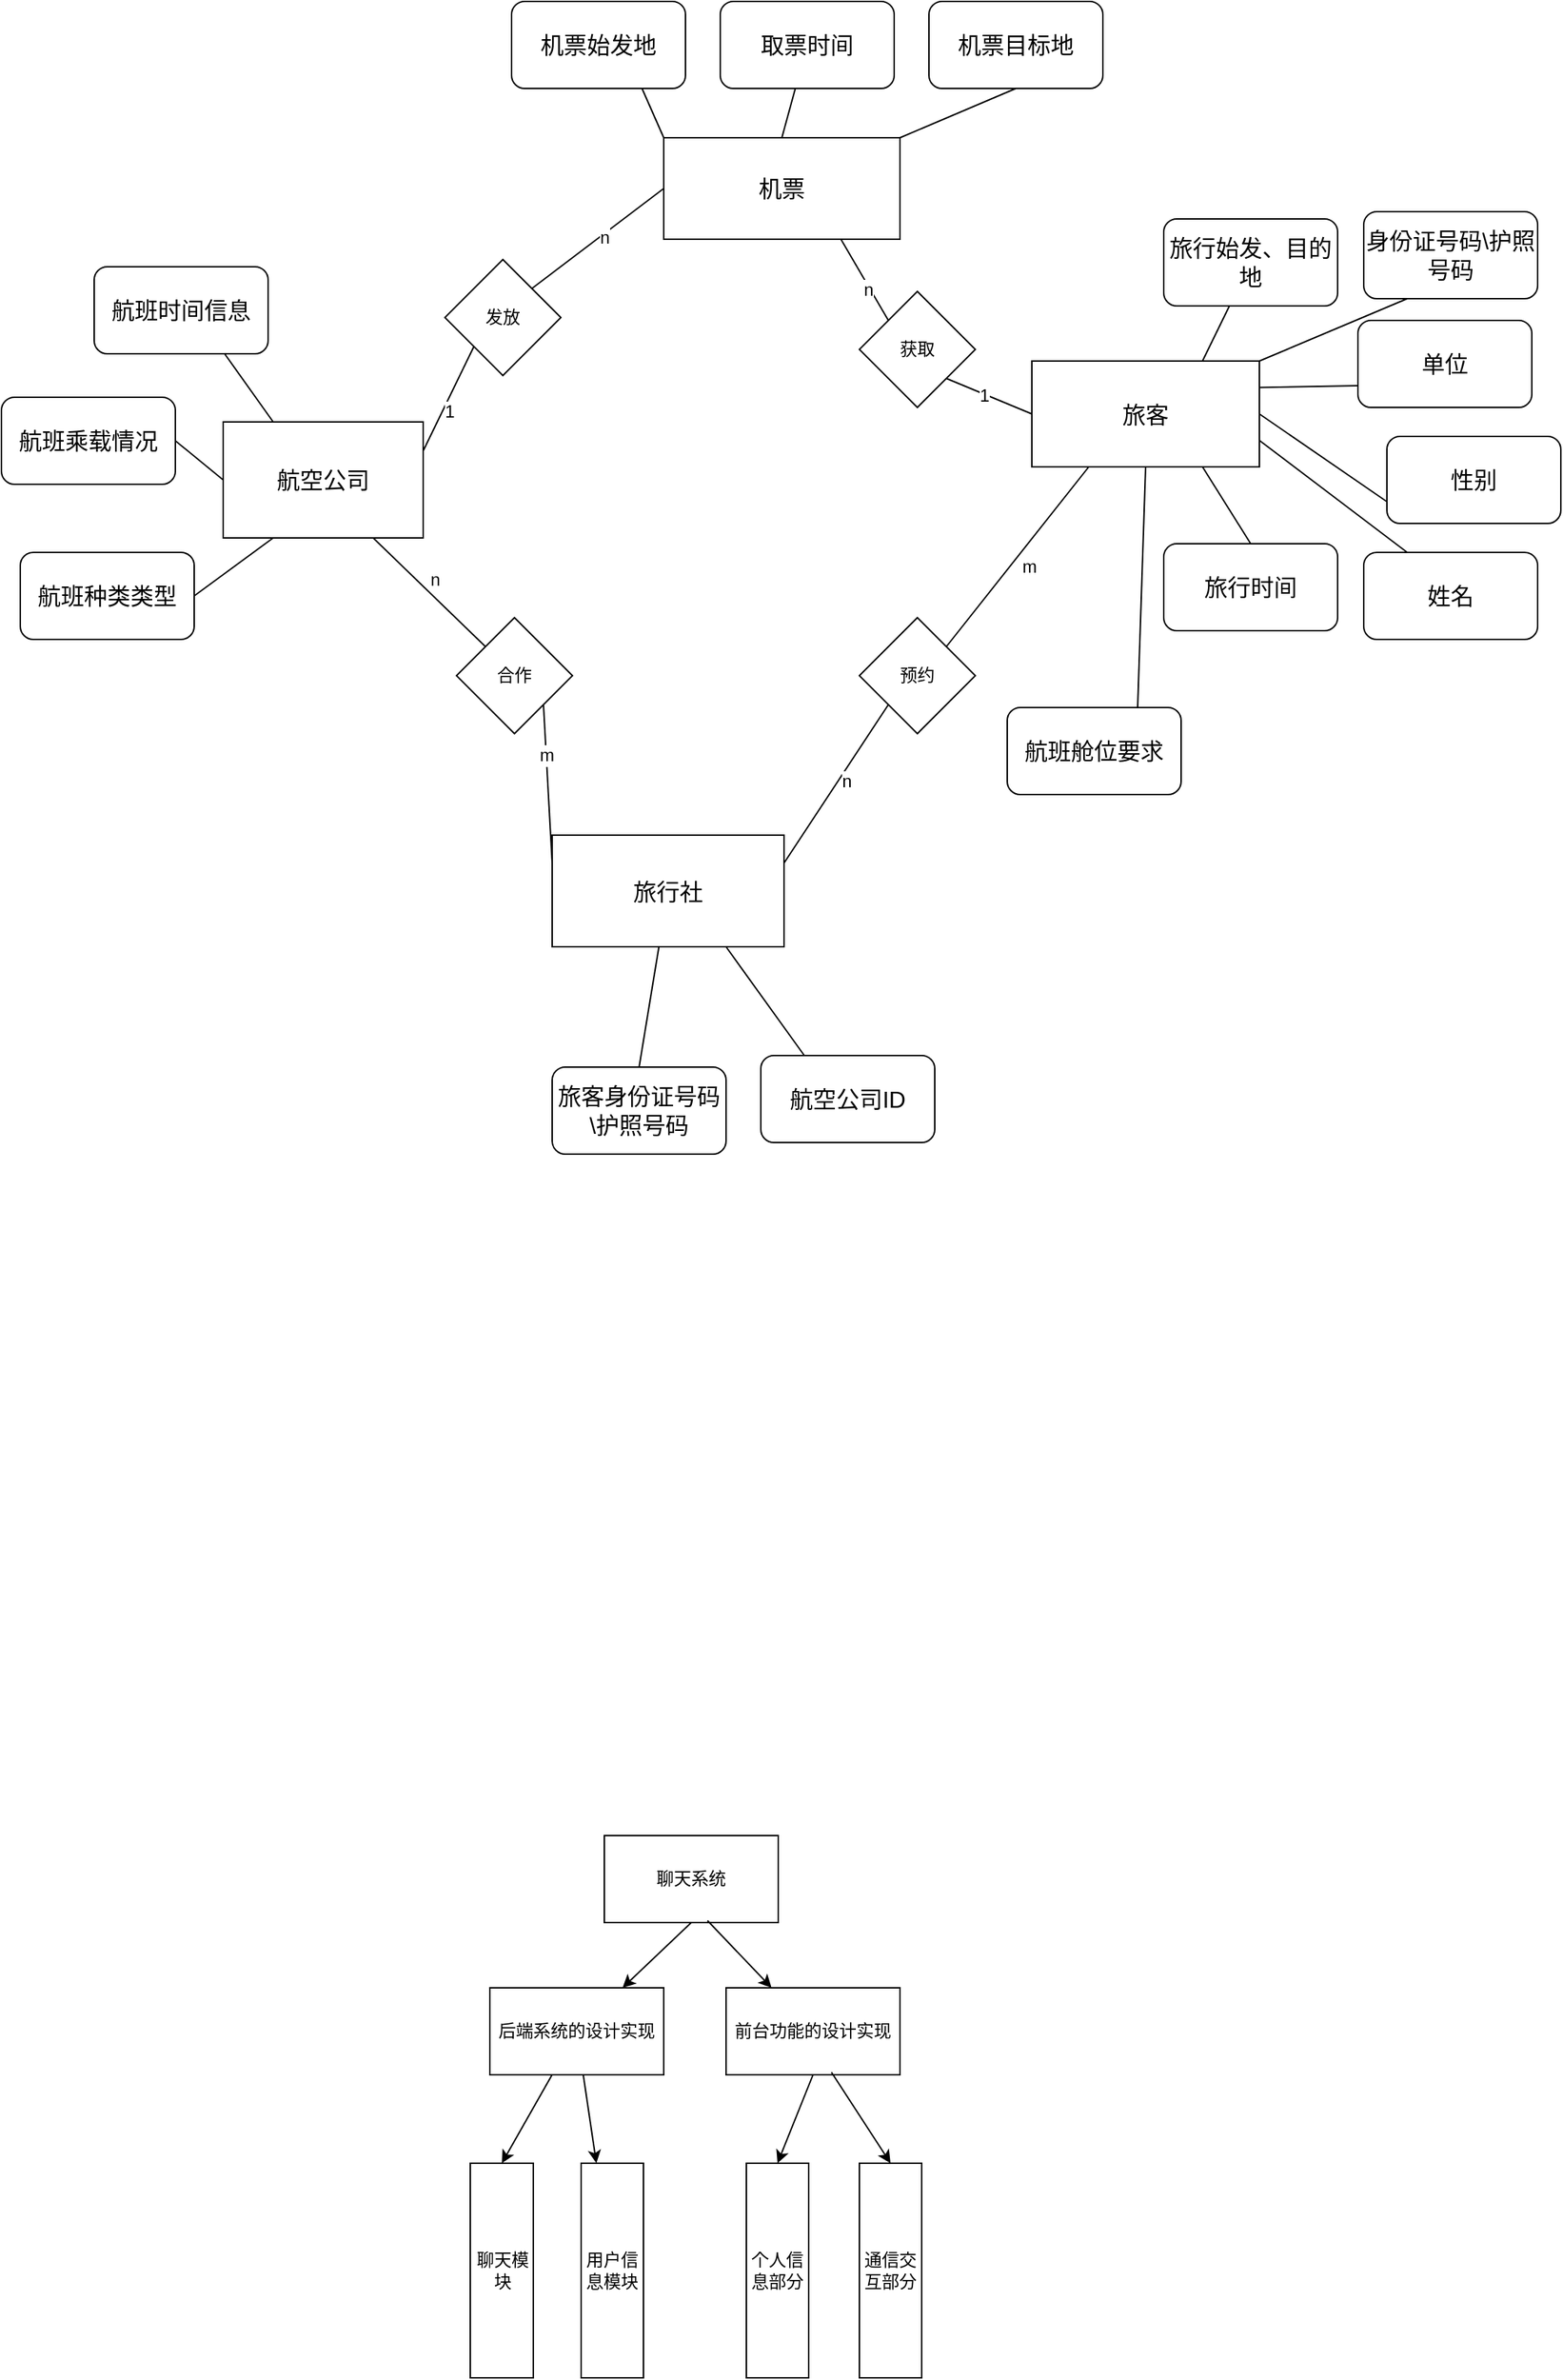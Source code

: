 <mxfile version="22.1.11" type="github">
  <diagram name="第 1 页" id="J9b0VNGqW8nlc3exwsYa">
    <mxGraphModel dx="1508" dy="962" grid="0" gridSize="10" guides="1" tooltips="1" connect="1" arrows="1" fold="1" page="0" pageScale="1" pageWidth="827" pageHeight="1169" math="0" shadow="0">
      <root>
        <mxCell id="0" />
        <mxCell id="1" parent="0" />
        <mxCell id="tT6sZGOT1jFUcfGtjuIX-1" value="机票" style="rounded=0;whiteSpace=wrap;html=1;fontSize=16;" parent="1" vertex="1">
          <mxGeometry x="250" y="-130" width="163" height="70" as="geometry" />
        </mxCell>
        <mxCell id="tT6sZGOT1jFUcfGtjuIX-2" value="航空公司" style="rounded=0;whiteSpace=wrap;html=1;fontSize=16;" parent="1" vertex="1">
          <mxGeometry x="-54" y="66" width="138" height="80" as="geometry" />
        </mxCell>
        <mxCell id="tT6sZGOT1jFUcfGtjuIX-3" value="旅客" style="rounded=0;whiteSpace=wrap;html=1;fontSize=16;" parent="1" vertex="1">
          <mxGeometry x="504" y="24" width="157" height="73" as="geometry" />
        </mxCell>
        <mxCell id="zt9PHbkF3N_yUjnzBhMu-3" value="取票时间" style="rounded=1;whiteSpace=wrap;html=1;fontSize=16;" parent="1" vertex="1">
          <mxGeometry x="289" y="-224" width="120" height="60" as="geometry" />
        </mxCell>
        <mxCell id="zt9PHbkF3N_yUjnzBhMu-6" value="身份证号码\护照号码" style="rounded=1;whiteSpace=wrap;html=1;fontSize=16;" parent="1" vertex="1">
          <mxGeometry x="733" y="-79" width="120" height="60" as="geometry" />
        </mxCell>
        <mxCell id="zt9PHbkF3N_yUjnzBhMu-7" value="单位" style="rounded=1;whiteSpace=wrap;html=1;fontSize=16;" parent="1" vertex="1">
          <mxGeometry x="729" y="-4" width="120" height="60" as="geometry" />
        </mxCell>
        <mxCell id="zt9PHbkF3N_yUjnzBhMu-11" value="性别" style="rounded=1;whiteSpace=wrap;html=1;fontSize=16;" parent="1" vertex="1">
          <mxGeometry x="749" y="76" width="120" height="60" as="geometry" />
        </mxCell>
        <mxCell id="zt9PHbkF3N_yUjnzBhMu-12" value="姓名" style="rounded=1;whiteSpace=wrap;html=1;fontSize=16;" parent="1" vertex="1">
          <mxGeometry x="733" y="156" width="120" height="60" as="geometry" />
        </mxCell>
        <mxCell id="zt9PHbkF3N_yUjnzBhMu-14" value="旅行时间" style="rounded=1;whiteSpace=wrap;html=1;fontSize=16;" parent="1" vertex="1">
          <mxGeometry x="595" y="150" width="120" height="60" as="geometry" />
        </mxCell>
        <mxCell id="zt9PHbkF3N_yUjnzBhMu-15" value="航班舱位要求" style="rounded=1;whiteSpace=wrap;html=1;fontSize=16;" parent="1" vertex="1">
          <mxGeometry x="487" y="263" width="120" height="60" as="geometry" />
        </mxCell>
        <mxCell id="zt9PHbkF3N_yUjnzBhMu-16" value="旅行始发、目的地" style="rounded=1;whiteSpace=wrap;html=1;fontSize=16;" parent="1" vertex="1">
          <mxGeometry x="595" y="-74" width="120" height="60" as="geometry" />
        </mxCell>
        <mxCell id="zt9PHbkF3N_yUjnzBhMu-25" value="" style="endArrow=none;html=1;rounded=0;fontSize=12;startSize=8;endSize=8;curved=1;entryX=0.5;entryY=1;entryDx=0;entryDy=0;exitX=0.75;exitY=0;exitDx=0;exitDy=0;" parent="1" source="zt9PHbkF3N_yUjnzBhMu-15" target="tT6sZGOT1jFUcfGtjuIX-3" edge="1">
          <mxGeometry width="50" height="50" relative="1" as="geometry">
            <mxPoint x="440" y="123" as="sourcePoint" />
            <mxPoint x="490" y="73" as="targetPoint" />
          </mxGeometry>
        </mxCell>
        <mxCell id="zt9PHbkF3N_yUjnzBhMu-26" value="" style="endArrow=none;html=1;rounded=0;fontSize=12;startSize=8;endSize=8;curved=1;entryX=0.75;entryY=1;entryDx=0;entryDy=0;exitX=0.5;exitY=0;exitDx=0;exitDy=0;" parent="1" source="zt9PHbkF3N_yUjnzBhMu-14" target="tT6sZGOT1jFUcfGtjuIX-3" edge="1">
          <mxGeometry width="50" height="50" relative="1" as="geometry">
            <mxPoint x="635" y="318" as="sourcePoint" />
            <mxPoint x="685" y="268" as="targetPoint" />
          </mxGeometry>
        </mxCell>
        <mxCell id="zt9PHbkF3N_yUjnzBhMu-27" value="" style="endArrow=none;html=1;rounded=0;fontSize=12;startSize=8;endSize=8;curved=1;entryX=1;entryY=0.75;entryDx=0;entryDy=0;exitX=0.25;exitY=0;exitDx=0;exitDy=0;" parent="1" source="zt9PHbkF3N_yUjnzBhMu-12" target="tT6sZGOT1jFUcfGtjuIX-3" edge="1">
          <mxGeometry width="50" height="50" relative="1" as="geometry">
            <mxPoint x="627" y="358" as="sourcePoint" />
            <mxPoint x="677" y="308" as="targetPoint" />
          </mxGeometry>
        </mxCell>
        <mxCell id="zt9PHbkF3N_yUjnzBhMu-28" value="" style="endArrow=none;html=1;rounded=0;fontSize=12;startSize=8;endSize=8;curved=1;entryX=1;entryY=0.5;entryDx=0;entryDy=0;exitX=0;exitY=0.75;exitDx=0;exitDy=0;" parent="1" source="zt9PHbkF3N_yUjnzBhMu-11" target="tT6sZGOT1jFUcfGtjuIX-3" edge="1">
          <mxGeometry width="50" height="50" relative="1" as="geometry">
            <mxPoint x="539" y="453" as="sourcePoint" />
            <mxPoint x="589" y="403" as="targetPoint" />
          </mxGeometry>
        </mxCell>
        <mxCell id="zt9PHbkF3N_yUjnzBhMu-29" value="" style="endArrow=none;html=1;rounded=0;fontSize=12;startSize=8;endSize=8;curved=1;entryX=1;entryY=0.25;entryDx=0;entryDy=0;exitX=0;exitY=0.75;exitDx=0;exitDy=0;" parent="1" source="zt9PHbkF3N_yUjnzBhMu-7" target="tT6sZGOT1jFUcfGtjuIX-3" edge="1">
          <mxGeometry width="50" height="50" relative="1" as="geometry">
            <mxPoint x="649" y="360" as="sourcePoint" />
            <mxPoint x="699" y="310" as="targetPoint" />
          </mxGeometry>
        </mxCell>
        <mxCell id="zt9PHbkF3N_yUjnzBhMu-30" value="" style="endArrow=none;html=1;rounded=0;fontSize=12;startSize=8;endSize=8;curved=1;entryX=1;entryY=0;entryDx=0;entryDy=0;exitX=0.25;exitY=1;exitDx=0;exitDy=0;" parent="1" source="zt9PHbkF3N_yUjnzBhMu-6" target="tT6sZGOT1jFUcfGtjuIX-3" edge="1">
          <mxGeometry width="50" height="50" relative="1" as="geometry">
            <mxPoint x="732" y="366" as="sourcePoint" />
            <mxPoint x="782" y="316" as="targetPoint" />
          </mxGeometry>
        </mxCell>
        <mxCell id="zt9PHbkF3N_yUjnzBhMu-31" value="" style="endArrow=none;html=1;rounded=0;fontSize=12;startSize=8;endSize=8;curved=1;entryX=0.75;entryY=0;entryDx=0;entryDy=0;" parent="1" source="zt9PHbkF3N_yUjnzBhMu-16" target="tT6sZGOT1jFUcfGtjuIX-3" edge="1">
          <mxGeometry width="50" height="50" relative="1" as="geometry">
            <mxPoint x="482" y="381" as="sourcePoint" />
            <mxPoint x="532" y="331" as="targetPoint" />
          </mxGeometry>
        </mxCell>
        <mxCell id="zt9PHbkF3N_yUjnzBhMu-32" style="edgeStyle=none;curved=1;rounded=0;orthogonalLoop=1;jettySize=auto;html=1;exitX=0.75;exitY=0;exitDx=0;exitDy=0;fontSize=12;startSize=8;endSize=8;" parent="1" source="zt9PHbkF3N_yUjnzBhMu-16" target="zt9PHbkF3N_yUjnzBhMu-16" edge="1">
          <mxGeometry relative="1" as="geometry" />
        </mxCell>
        <mxCell id="zt9PHbkF3N_yUjnzBhMu-34" value="旅行社" style="rounded=0;whiteSpace=wrap;html=1;fontSize=16;" parent="1" vertex="1">
          <mxGeometry x="173" y="351" width="160" height="77" as="geometry" />
        </mxCell>
        <mxCell id="zt9PHbkF3N_yUjnzBhMu-35" value="旅客身份证号码\护照号码" style="rounded=1;whiteSpace=wrap;html=1;fontSize=16;" parent="1" vertex="1">
          <mxGeometry x="173" y="511" width="120" height="60" as="geometry" />
        </mxCell>
        <mxCell id="zt9PHbkF3N_yUjnzBhMu-36" value="航空公司ID" style="rounded=1;whiteSpace=wrap;html=1;fontSize=16;" parent="1" vertex="1">
          <mxGeometry x="317" y="503" width="120" height="60" as="geometry" />
        </mxCell>
        <mxCell id="zt9PHbkF3N_yUjnzBhMu-38" value="" style="endArrow=none;html=1;rounded=0;fontSize=12;startSize=8;endSize=8;curved=1;exitX=0.5;exitY=0;exitDx=0;exitDy=0;" parent="1" source="zt9PHbkF3N_yUjnzBhMu-35" target="zt9PHbkF3N_yUjnzBhMu-34" edge="1">
          <mxGeometry width="50" height="50" relative="1" as="geometry">
            <mxPoint x="197" y="643" as="sourcePoint" />
            <mxPoint x="247" y="593" as="targetPoint" />
          </mxGeometry>
        </mxCell>
        <mxCell id="zt9PHbkF3N_yUjnzBhMu-39" value="" style="endArrow=none;html=1;rounded=0;fontSize=12;startSize=8;endSize=8;curved=1;entryX=0.75;entryY=1;entryDx=0;entryDy=0;exitX=0.25;exitY=0;exitDx=0;exitDy=0;" parent="1" source="zt9PHbkF3N_yUjnzBhMu-36" target="zt9PHbkF3N_yUjnzBhMu-34" edge="1">
          <mxGeometry width="50" height="50" relative="1" as="geometry">
            <mxPoint x="287" y="668" as="sourcePoint" />
            <mxPoint x="337" y="618" as="targetPoint" />
          </mxGeometry>
        </mxCell>
        <mxCell id="zt9PHbkF3N_yUjnzBhMu-40" value="航班时间信息" style="rounded=1;whiteSpace=wrap;html=1;fontSize=16;" parent="1" vertex="1">
          <mxGeometry x="-143" y="-41" width="120" height="60" as="geometry" />
        </mxCell>
        <mxCell id="zt9PHbkF3N_yUjnzBhMu-41" value="机票目标地" style="rounded=1;whiteSpace=wrap;html=1;fontSize=16;" parent="1" vertex="1">
          <mxGeometry x="433" y="-224" width="120" height="60" as="geometry" />
        </mxCell>
        <mxCell id="zt9PHbkF3N_yUjnzBhMu-42" value="机票始发地" style="rounded=1;whiteSpace=wrap;html=1;fontSize=16;" parent="1" vertex="1">
          <mxGeometry x="145" y="-224" width="120" height="60" as="geometry" />
        </mxCell>
        <mxCell id="zt9PHbkF3N_yUjnzBhMu-45" value="" style="endArrow=none;html=1;rounded=0;fontSize=12;startSize=8;endSize=8;curved=1;entryX=1;entryY=0;entryDx=0;entryDy=0;exitX=0.5;exitY=1;exitDx=0;exitDy=0;" parent="1" source="zt9PHbkF3N_yUjnzBhMu-41" target="tT6sZGOT1jFUcfGtjuIX-1" edge="1">
          <mxGeometry width="50" height="50" relative="1" as="geometry">
            <mxPoint x="650" y="-4" as="sourcePoint" />
            <mxPoint x="632" y="34" as="targetPoint" />
          </mxGeometry>
        </mxCell>
        <mxCell id="zt9PHbkF3N_yUjnzBhMu-46" value="" style="endArrow=none;html=1;rounded=0;fontSize=12;startSize=8;endSize=8;curved=1;entryX=0.5;entryY=0;entryDx=0;entryDy=0;" parent="1" source="zt9PHbkF3N_yUjnzBhMu-3" target="tT6sZGOT1jFUcfGtjuIX-1" edge="1">
          <mxGeometry width="50" height="50" relative="1" as="geometry">
            <mxPoint x="503" y="-154" as="sourcePoint" />
            <mxPoint x="423" y="-120" as="targetPoint" />
          </mxGeometry>
        </mxCell>
        <mxCell id="zt9PHbkF3N_yUjnzBhMu-47" value="" style="endArrow=none;html=1;rounded=0;fontSize=12;startSize=8;endSize=8;curved=1;entryX=1;entryY=0.5;entryDx=0;entryDy=0;exitX=0;exitY=0.5;exitDx=0;exitDy=0;" parent="1" source="tT6sZGOT1jFUcfGtjuIX-2" target="zt9PHbkF3N_yUjnzBhMu-62" edge="1">
          <mxGeometry width="50" height="50" relative="1" as="geometry">
            <mxPoint x="513" y="-144" as="sourcePoint" />
            <mxPoint x="433" y="-110" as="targetPoint" />
          </mxGeometry>
        </mxCell>
        <mxCell id="zt9PHbkF3N_yUjnzBhMu-48" value="" style="endArrow=none;html=1;rounded=0;fontSize=12;startSize=8;endSize=8;curved=1;entryX=0;entryY=0;entryDx=0;entryDy=0;exitX=0.75;exitY=1;exitDx=0;exitDy=0;" parent="1" source="zt9PHbkF3N_yUjnzBhMu-42" target="tT6sZGOT1jFUcfGtjuIX-1" edge="1">
          <mxGeometry width="50" height="50" relative="1" as="geometry">
            <mxPoint x="523" y="-134" as="sourcePoint" />
            <mxPoint x="443" y="-100" as="targetPoint" />
          </mxGeometry>
        </mxCell>
        <mxCell id="zt9PHbkF3N_yUjnzBhMu-49" value="" style="endArrow=none;html=1;rounded=0;fontSize=12;startSize=8;endSize=8;curved=1;entryX=0.75;entryY=1;entryDx=0;entryDy=0;exitX=0.25;exitY=0;exitDx=0;exitDy=0;" parent="1" source="tT6sZGOT1jFUcfGtjuIX-2" target="zt9PHbkF3N_yUjnzBhMu-40" edge="1">
          <mxGeometry width="50" height="50" relative="1" as="geometry">
            <mxPoint x="523" y="-134" as="sourcePoint" />
            <mxPoint x="443" y="-100" as="targetPoint" />
          </mxGeometry>
        </mxCell>
        <mxCell id="zt9PHbkF3N_yUjnzBhMu-50" value="" style="endArrow=none;html=1;rounded=0;fontSize=12;startSize=8;endSize=8;curved=1;entryX=1;entryY=1;entryDx=0;entryDy=0;exitX=0;exitY=0.5;exitDx=0;exitDy=0;" parent="1" source="tT6sZGOT1jFUcfGtjuIX-3" target="zt9PHbkF3N_yUjnzBhMu-52" edge="1">
          <mxGeometry width="50" height="50" relative="1" as="geometry">
            <mxPoint x="533" y="-124" as="sourcePoint" />
            <mxPoint x="453" y="-90" as="targetPoint" />
          </mxGeometry>
        </mxCell>
        <mxCell id="zt9PHbkF3N_yUjnzBhMu-53" value="1" style="edgeLabel;html=1;align=center;verticalAlign=middle;resizable=0;points=[];fontSize=12;fontFamily=Helvetica;fontColor=default;" parent="zt9PHbkF3N_yUjnzBhMu-50" vertex="1" connectable="0">
          <mxGeometry x="0.106" y="1" relative="1" as="geometry">
            <mxPoint as="offset" />
          </mxGeometry>
        </mxCell>
        <mxCell id="zt9PHbkF3N_yUjnzBhMu-51" value="" style="endArrow=none;html=1;rounded=0;fontSize=12;startSize=8;endSize=8;curved=1;entryX=0.75;entryY=1;entryDx=0;entryDy=0;exitX=0;exitY=0;exitDx=0;exitDy=0;" parent="1" source="zt9PHbkF3N_yUjnzBhMu-52" target="tT6sZGOT1jFUcfGtjuIX-1" edge="1">
          <mxGeometry width="50" height="50" relative="1" as="geometry">
            <mxPoint x="543" y="-114" as="sourcePoint" />
            <mxPoint x="463" y="-80" as="targetPoint" />
          </mxGeometry>
        </mxCell>
        <mxCell id="zt9PHbkF3N_yUjnzBhMu-54" value="n" style="edgeLabel;html=1;align=center;verticalAlign=middle;resizable=0;points=[];fontSize=12;fontFamily=Helvetica;fontColor=default;" parent="zt9PHbkF3N_yUjnzBhMu-51" vertex="1" connectable="0">
          <mxGeometry x="-0.216" y="1" relative="1" as="geometry">
            <mxPoint x="-1" as="offset" />
          </mxGeometry>
        </mxCell>
        <mxCell id="zt9PHbkF3N_yUjnzBhMu-52" value="获取" style="rhombus;whiteSpace=wrap;html=1;fontFamily=Helvetica;fontSize=12;fontColor=default;" parent="1" vertex="1">
          <mxGeometry x="385" y="-24" width="80" height="80" as="geometry" />
        </mxCell>
        <mxCell id="zt9PHbkF3N_yUjnzBhMu-55" value="发放" style="rhombus;whiteSpace=wrap;html=1;fontFamily=Helvetica;fontSize=12;fontColor=default;" parent="1" vertex="1">
          <mxGeometry x="99" y="-46" width="80" height="80" as="geometry" />
        </mxCell>
        <mxCell id="zt9PHbkF3N_yUjnzBhMu-57" value="" style="endArrow=none;html=1;rounded=0;labelBackgroundColor=default;strokeColor=default;align=center;verticalAlign=middle;fontFamily=Helvetica;fontSize=12;fontColor=default;startSize=8;endSize=8;shape=connector;curved=1;exitX=1;exitY=0.25;exitDx=0;exitDy=0;entryX=0;entryY=1;entryDx=0;entryDy=0;" parent="1" source="tT6sZGOT1jFUcfGtjuIX-2" target="zt9PHbkF3N_yUjnzBhMu-55" edge="1">
          <mxGeometry width="50" height="50" relative="1" as="geometry">
            <mxPoint x="178" y="-33" as="sourcePoint" />
            <mxPoint x="228" y="-83" as="targetPoint" />
          </mxGeometry>
        </mxCell>
        <mxCell id="zt9PHbkF3N_yUjnzBhMu-59" value="1" style="edgeLabel;html=1;align=center;verticalAlign=middle;resizable=0;points=[];fontSize=12;fontFamily=Helvetica;fontColor=default;" parent="zt9PHbkF3N_yUjnzBhMu-57" vertex="1" connectable="0">
          <mxGeometry x="-0.192" y="-4" relative="1" as="geometry">
            <mxPoint as="offset" />
          </mxGeometry>
        </mxCell>
        <mxCell id="zt9PHbkF3N_yUjnzBhMu-58" value="" style="endArrow=none;html=1;rounded=0;labelBackgroundColor=default;strokeColor=default;align=center;verticalAlign=middle;fontFamily=Helvetica;fontSize=12;fontColor=default;startSize=8;endSize=8;shape=connector;curved=1;exitX=1;exitY=0;exitDx=0;exitDy=0;entryX=0;entryY=0.5;entryDx=0;entryDy=0;" parent="1" source="zt9PHbkF3N_yUjnzBhMu-55" target="tT6sZGOT1jFUcfGtjuIX-1" edge="1">
          <mxGeometry width="50" height="50" relative="1" as="geometry">
            <mxPoint x="178" y="-33" as="sourcePoint" />
            <mxPoint x="228" y="-83" as="targetPoint" />
          </mxGeometry>
        </mxCell>
        <mxCell id="zt9PHbkF3N_yUjnzBhMu-60" value="n" style="edgeLabel;html=1;align=center;verticalAlign=middle;resizable=0;points=[];fontSize=12;fontFamily=Helvetica;fontColor=default;" parent="zt9PHbkF3N_yUjnzBhMu-58" vertex="1" connectable="0">
          <mxGeometry x="0.073" y="-1" relative="1" as="geometry">
            <mxPoint y="1" as="offset" />
          </mxGeometry>
        </mxCell>
        <mxCell id="zt9PHbkF3N_yUjnzBhMu-61" value="航班种类类型" style="rounded=1;whiteSpace=wrap;html=1;fontSize=16;" parent="1" vertex="1">
          <mxGeometry x="-194" y="156" width="120" height="60" as="geometry" />
        </mxCell>
        <mxCell id="zt9PHbkF3N_yUjnzBhMu-62" value="航班乘载情况" style="rounded=1;whiteSpace=wrap;html=1;fontSize=16;" parent="1" vertex="1">
          <mxGeometry x="-207" y="49" width="120" height="60" as="geometry" />
        </mxCell>
        <mxCell id="zt9PHbkF3N_yUjnzBhMu-63" value="" style="endArrow=none;html=1;rounded=0;fontSize=12;startSize=8;endSize=8;curved=1;exitX=0.25;exitY=1;exitDx=0;exitDy=0;entryX=1;entryY=0.5;entryDx=0;entryDy=0;" parent="1" source="tT6sZGOT1jFUcfGtjuIX-2" target="zt9PHbkF3N_yUjnzBhMu-61" edge="1">
          <mxGeometry width="50" height="50" relative="1" as="geometry">
            <mxPoint x="523" y="-134" as="sourcePoint" />
            <mxPoint x="457" y="-107" as="targetPoint" />
          </mxGeometry>
        </mxCell>
        <mxCell id="zt9PHbkF3N_yUjnzBhMu-64" value="" style="endArrow=none;html=1;rounded=0;fontSize=12;startSize=8;endSize=8;curved=1;entryX=0.75;entryY=1;entryDx=0;entryDy=0;exitX=0;exitY=0;exitDx=0;exitDy=0;" parent="1" source="zt9PHbkF3N_yUjnzBhMu-66" target="tT6sZGOT1jFUcfGtjuIX-2" edge="1">
          <mxGeometry width="50" height="50" relative="1" as="geometry">
            <mxPoint x="533" y="-124" as="sourcePoint" />
            <mxPoint x="453" y="-90" as="targetPoint" />
          </mxGeometry>
        </mxCell>
        <mxCell id="zt9PHbkF3N_yUjnzBhMu-71" value="n" style="edgeLabel;html=1;align=center;verticalAlign=middle;resizable=0;points=[];fontSize=12;fontFamily=Helvetica;fontColor=default;" parent="zt9PHbkF3N_yUjnzBhMu-64" vertex="1" connectable="0">
          <mxGeometry x="0.066" y="-9" relative="1" as="geometry">
            <mxPoint as="offset" />
          </mxGeometry>
        </mxCell>
        <mxCell id="zt9PHbkF3N_yUjnzBhMu-66" value="合作" style="rhombus;whiteSpace=wrap;html=1;fontFamily=Helvetica;fontSize=12;fontColor=default;" parent="1" vertex="1">
          <mxGeometry x="107" y="201" width="80" height="80" as="geometry" />
        </mxCell>
        <mxCell id="zt9PHbkF3N_yUjnzBhMu-67" value="预约" style="rhombus;whiteSpace=wrap;html=1;fontFamily=Helvetica;fontSize=12;fontColor=default;" parent="1" vertex="1">
          <mxGeometry x="385" y="201" width="80" height="80" as="geometry" />
        </mxCell>
        <mxCell id="zt9PHbkF3N_yUjnzBhMu-68" value="" style="endArrow=none;html=1;rounded=0;fontSize=12;startSize=8;endSize=8;curved=1;entryX=1;entryY=0;entryDx=0;entryDy=0;exitX=0.25;exitY=1;exitDx=0;exitDy=0;" parent="1" source="tT6sZGOT1jFUcfGtjuIX-3" target="zt9PHbkF3N_yUjnzBhMu-67" edge="1">
          <mxGeometry width="50" height="50" relative="1" as="geometry">
            <mxPoint x="553" y="-104" as="sourcePoint" />
            <mxPoint x="473" y="-70" as="targetPoint" />
          </mxGeometry>
        </mxCell>
        <mxCell id="zt9PHbkF3N_yUjnzBhMu-74" value="m" style="edgeLabel;html=1;align=center;verticalAlign=middle;resizable=0;points=[];fontSize=12;fontFamily=Helvetica;fontColor=default;" parent="zt9PHbkF3N_yUjnzBhMu-68" vertex="1" connectable="0">
          <mxGeometry x="-0.007" y="10" relative="1" as="geometry">
            <mxPoint x="-1" y="1" as="offset" />
          </mxGeometry>
        </mxCell>
        <mxCell id="zt9PHbkF3N_yUjnzBhMu-69" value="" style="endArrow=none;html=1;rounded=0;fontSize=12;startSize=8;endSize=8;curved=1;entryX=1;entryY=0.25;entryDx=0;entryDy=0;exitX=0;exitY=1;exitDx=0;exitDy=0;" parent="1" source="zt9PHbkF3N_yUjnzBhMu-67" target="zt9PHbkF3N_yUjnzBhMu-34" edge="1">
          <mxGeometry width="50" height="50" relative="1" as="geometry">
            <mxPoint x="563" y="-94" as="sourcePoint" />
            <mxPoint x="483" y="-60" as="targetPoint" />
          </mxGeometry>
        </mxCell>
        <mxCell id="zt9PHbkF3N_yUjnzBhMu-73" value="n" style="edgeLabel;html=1;align=center;verticalAlign=middle;resizable=0;points=[];fontSize=12;fontFamily=Helvetica;fontColor=default;" parent="zt9PHbkF3N_yUjnzBhMu-69" vertex="1" connectable="0">
          <mxGeometry x="-0.061" y="4" relative="1" as="geometry">
            <mxPoint x="1" y="-1" as="offset" />
          </mxGeometry>
        </mxCell>
        <mxCell id="zt9PHbkF3N_yUjnzBhMu-70" value="" style="endArrow=none;html=1;rounded=0;fontSize=12;startSize=8;endSize=8;curved=1;entryX=1;entryY=1;entryDx=0;entryDy=0;exitX=0;exitY=0.25;exitDx=0;exitDy=0;" parent="1" source="zt9PHbkF3N_yUjnzBhMu-34" target="zt9PHbkF3N_yUjnzBhMu-66" edge="1">
          <mxGeometry width="50" height="50" relative="1" as="geometry">
            <mxPoint x="573" y="-84" as="sourcePoint" />
            <mxPoint x="493" y="-50" as="targetPoint" />
          </mxGeometry>
        </mxCell>
        <mxCell id="zt9PHbkF3N_yUjnzBhMu-72" value="m" style="edgeLabel;html=1;align=center;verticalAlign=middle;resizable=0;points=[];fontSize=12;fontFamily=Helvetica;fontColor=default;" parent="zt9PHbkF3N_yUjnzBhMu-70" vertex="1" connectable="0">
          <mxGeometry x="0.34" y="-1" relative="1" as="geometry">
            <mxPoint x="-1" y="-1" as="offset" />
          </mxGeometry>
        </mxCell>
        <mxCell id="QNYE0cqxwOhWSZq_Ywml-1" value="聊天系统" style="rounded=0;whiteSpace=wrap;html=1;" vertex="1" parent="1">
          <mxGeometry x="209" y="1041" width="120" height="60" as="geometry" />
        </mxCell>
        <mxCell id="QNYE0cqxwOhWSZq_Ywml-3" value="后端系统的设计实现" style="rounded=0;whiteSpace=wrap;html=1;" vertex="1" parent="1">
          <mxGeometry x="130" y="1146" width="120" height="60" as="geometry" />
        </mxCell>
        <mxCell id="QNYE0cqxwOhWSZq_Ywml-4" value="前台功能的设计实现" style="rounded=0;whiteSpace=wrap;html=1;" vertex="1" parent="1">
          <mxGeometry x="293" y="1146" width="120" height="60" as="geometry" />
        </mxCell>
        <mxCell id="QNYE0cqxwOhWSZq_Ywml-5" value="" style="endArrow=classic;html=1;rounded=0;exitX=0.5;exitY=1;exitDx=0;exitDy=0;" edge="1" parent="1" source="QNYE0cqxwOhWSZq_Ywml-1" target="QNYE0cqxwOhWSZq_Ywml-3">
          <mxGeometry width="50" height="50" relative="1" as="geometry">
            <mxPoint x="256" y="1092" as="sourcePoint" />
            <mxPoint x="306" y="1042" as="targetPoint" />
          </mxGeometry>
        </mxCell>
        <mxCell id="QNYE0cqxwOhWSZq_Ywml-6" value="" style="endArrow=classic;html=1;rounded=0;exitX=0.593;exitY=0.977;exitDx=0;exitDy=0;exitPerimeter=0;" edge="1" parent="1" source="QNYE0cqxwOhWSZq_Ywml-1" target="QNYE0cqxwOhWSZq_Ywml-4">
          <mxGeometry width="50" height="50" relative="1" as="geometry">
            <mxPoint x="339" y="1136" as="sourcePoint" />
            <mxPoint x="389" y="1086" as="targetPoint" />
          </mxGeometry>
        </mxCell>
        <mxCell id="QNYE0cqxwOhWSZq_Ywml-7" value="聊天模块" style="rounded=0;whiteSpace=wrap;html=1;" vertex="1" parent="1">
          <mxGeometry x="116.5" y="1267" width="43.5" height="148" as="geometry" />
        </mxCell>
        <mxCell id="QNYE0cqxwOhWSZq_Ywml-8" value="用户信息模块" style="rounded=0;whiteSpace=wrap;html=1;" vertex="1" parent="1">
          <mxGeometry x="193" y="1267" width="43" height="148" as="geometry" />
        </mxCell>
        <mxCell id="QNYE0cqxwOhWSZq_Ywml-9" value="个人信息部分" style="rounded=0;whiteSpace=wrap;html=1;" vertex="1" parent="1">
          <mxGeometry x="307" y="1267" width="43" height="148" as="geometry" />
        </mxCell>
        <mxCell id="QNYE0cqxwOhWSZq_Ywml-10" value="通信交互部分" style="rounded=0;whiteSpace=wrap;html=1;" vertex="1" parent="1">
          <mxGeometry x="385" y="1267" width="43" height="148" as="geometry" />
        </mxCell>
        <mxCell id="QNYE0cqxwOhWSZq_Ywml-11" value="" style="endArrow=classic;html=1;rounded=0;entryX=0.5;entryY=0;entryDx=0;entryDy=0;" edge="1" parent="1" source="QNYE0cqxwOhWSZq_Ywml-3" target="QNYE0cqxwOhWSZq_Ywml-7">
          <mxGeometry width="50" height="50" relative="1" as="geometry">
            <mxPoint x="279" y="1111" as="sourcePoint" />
            <mxPoint x="232" y="1156" as="targetPoint" />
          </mxGeometry>
        </mxCell>
        <mxCell id="QNYE0cqxwOhWSZq_Ywml-12" value="" style="endArrow=classic;html=1;rounded=0;" edge="1" parent="1" source="QNYE0cqxwOhWSZq_Ywml-3" target="QNYE0cqxwOhWSZq_Ywml-8">
          <mxGeometry width="50" height="50" relative="1" as="geometry">
            <mxPoint x="289" y="1121" as="sourcePoint" />
            <mxPoint x="242" y="1166" as="targetPoint" />
          </mxGeometry>
        </mxCell>
        <mxCell id="QNYE0cqxwOhWSZq_Ywml-13" value="" style="endArrow=classic;html=1;rounded=0;exitX=0.5;exitY=1;exitDx=0;exitDy=0;entryX=0.5;entryY=0;entryDx=0;entryDy=0;" edge="1" parent="1" source="QNYE0cqxwOhWSZq_Ywml-4" target="QNYE0cqxwOhWSZq_Ywml-9">
          <mxGeometry width="50" height="50" relative="1" as="geometry">
            <mxPoint x="299" y="1131" as="sourcePoint" />
            <mxPoint x="252" y="1176" as="targetPoint" />
          </mxGeometry>
        </mxCell>
        <mxCell id="QNYE0cqxwOhWSZq_Ywml-14" value="" style="endArrow=classic;html=1;rounded=0;exitX=0.606;exitY=0.971;exitDx=0;exitDy=0;entryX=0.5;entryY=0;entryDx=0;entryDy=0;exitPerimeter=0;" edge="1" parent="1" source="QNYE0cqxwOhWSZq_Ywml-4" target="QNYE0cqxwOhWSZq_Ywml-10">
          <mxGeometry width="50" height="50" relative="1" as="geometry">
            <mxPoint x="309" y="1141" as="sourcePoint" />
            <mxPoint x="262" y="1186" as="targetPoint" />
          </mxGeometry>
        </mxCell>
      </root>
    </mxGraphModel>
  </diagram>
</mxfile>

